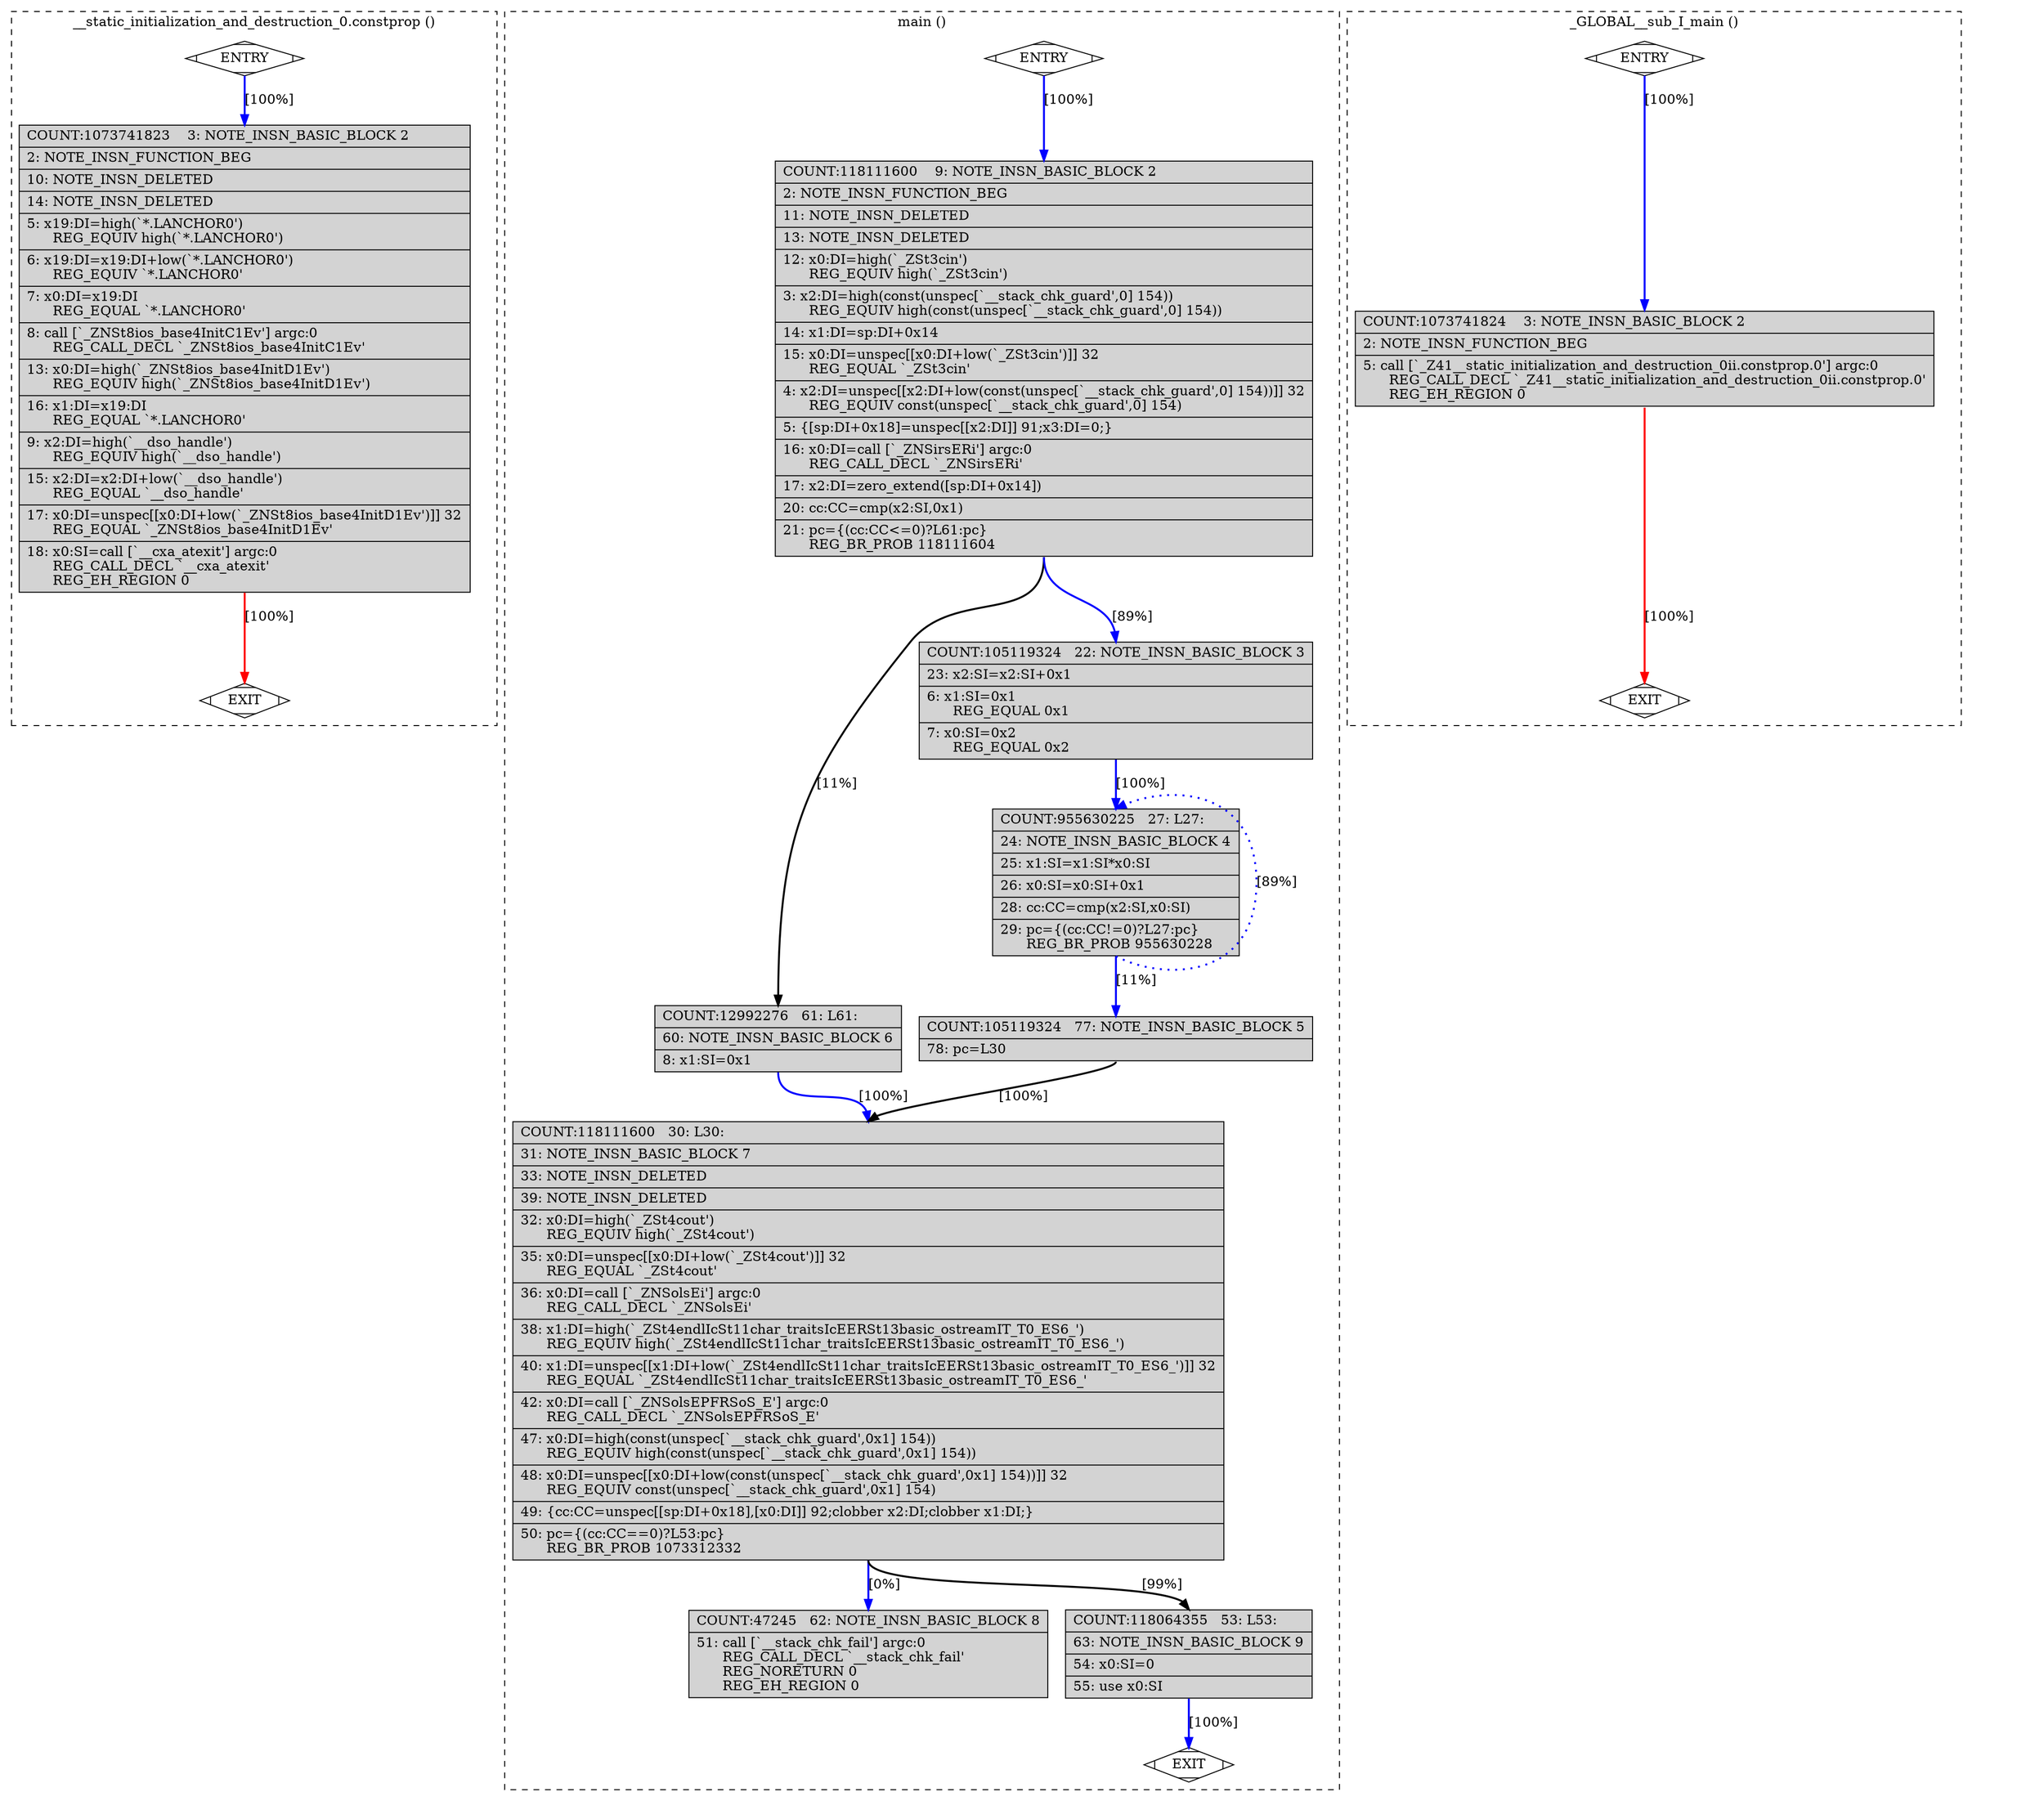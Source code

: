 digraph "a-mul.cpp.296r.ree" {
overlap=false;
subgraph "cluster___static_initialization_and_destruction_0.constprop" {
	style="dashed";
	color="black";
	label="__static_initialization_and_destruction_0.constprop ()";
	fn_2278_basic_block_0 [shape=Mdiamond,style=filled,fillcolor=white,label="ENTRY"];

	fn_2278_basic_block_2 [shape=record,style=filled,fillcolor=lightgrey,label="{COUNT:1073741823\ \ \ \ 3:\ NOTE_INSN_BASIC_BLOCK\ 2\l\
|\ \ \ \ 2:\ NOTE_INSN_FUNCTION_BEG\l\
|\ \ \ 10:\ NOTE_INSN_DELETED\l\
|\ \ \ 14:\ NOTE_INSN_DELETED\l\
|\ \ \ \ 5:\ x19:DI=high(`*.LANCHOR0')\l\
\ \ \ \ \ \ REG_EQUIV\ high(`*.LANCHOR0')\l\
|\ \ \ \ 6:\ x19:DI=x19:DI+low(`*.LANCHOR0')\l\
\ \ \ \ \ \ REG_EQUIV\ `*.LANCHOR0'\l\
|\ \ \ \ 7:\ x0:DI=x19:DI\l\
\ \ \ \ \ \ REG_EQUAL\ `*.LANCHOR0'\l\
|\ \ \ \ 8:\ call\ [`_ZNSt8ios_base4InitC1Ev']\ argc:0\l\
\ \ \ \ \ \ REG_CALL_DECL\ `_ZNSt8ios_base4InitC1Ev'\l\
|\ \ \ 13:\ x0:DI=high(`_ZNSt8ios_base4InitD1Ev')\l\
\ \ \ \ \ \ REG_EQUIV\ high(`_ZNSt8ios_base4InitD1Ev')\l\
|\ \ \ 16:\ x1:DI=x19:DI\l\
\ \ \ \ \ \ REG_EQUAL\ `*.LANCHOR0'\l\
|\ \ \ \ 9:\ x2:DI=high(`__dso_handle')\l\
\ \ \ \ \ \ REG_EQUIV\ high(`__dso_handle')\l\
|\ \ \ 15:\ x2:DI=x2:DI+low(`__dso_handle')\l\
\ \ \ \ \ \ REG_EQUAL\ `__dso_handle'\l\
|\ \ \ 17:\ x0:DI=unspec[[x0:DI+low(`_ZNSt8ios_base4InitD1Ev')]]\ 32\l\
\ \ \ \ \ \ REG_EQUAL\ `_ZNSt8ios_base4InitD1Ev'\l\
|\ \ \ 18:\ x0:SI=call\ [`__cxa_atexit']\ argc:0\l\
\ \ \ \ \ \ REG_CALL_DECL\ `__cxa_atexit'\l\
\ \ \ \ \ \ REG_EH_REGION\ 0\l\
}"];

	fn_2278_basic_block_1 [shape=Mdiamond,style=filled,fillcolor=white,label="EXIT"];

	fn_2278_basic_block_0:s -> fn_2278_basic_block_2:n [style="solid,bold",color=blue,weight=100,constraint=true,label="[100%]"];
	fn_2278_basic_block_2:s -> fn_2278_basic_block_1:n [style="solid,bold",color=red,weight=10,constraint=true,label="[100%]"];
	fn_2278_basic_block_0:s -> fn_2278_basic_block_1:n [style="invis",constraint=true];
}
subgraph "cluster_main" {
	style="dashed";
	color="black";
	label="main ()";
	fn_1776_basic_block_0 [shape=Mdiamond,style=filled,fillcolor=white,label="ENTRY"];

	fn_1776_basic_block_2 [shape=record,style=filled,fillcolor=lightgrey,label="{COUNT:118111600\ \ \ \ 9:\ NOTE_INSN_BASIC_BLOCK\ 2\l\
|\ \ \ \ 2:\ NOTE_INSN_FUNCTION_BEG\l\
|\ \ \ 11:\ NOTE_INSN_DELETED\l\
|\ \ \ 13:\ NOTE_INSN_DELETED\l\
|\ \ \ 12:\ x0:DI=high(`_ZSt3cin')\l\
\ \ \ \ \ \ REG_EQUIV\ high(`_ZSt3cin')\l\
|\ \ \ \ 3:\ x2:DI=high(const(unspec[`__stack_chk_guard',0]\ 154))\l\
\ \ \ \ \ \ REG_EQUIV\ high(const(unspec[`__stack_chk_guard',0]\ 154))\l\
|\ \ \ 14:\ x1:DI=sp:DI+0x14\l\
|\ \ \ 15:\ x0:DI=unspec[[x0:DI+low(`_ZSt3cin')]]\ 32\l\
\ \ \ \ \ \ REG_EQUAL\ `_ZSt3cin'\l\
|\ \ \ \ 4:\ x2:DI=unspec[[x2:DI+low(const(unspec[`__stack_chk_guard',0]\ 154))]]\ 32\l\
\ \ \ \ \ \ REG_EQUIV\ const(unspec[`__stack_chk_guard',0]\ 154)\l\
|\ \ \ \ 5:\ \{[sp:DI+0x18]=unspec[[x2:DI]]\ 91;x3:DI=0;\}\l\
|\ \ \ 16:\ x0:DI=call\ [`_ZNSirsERi']\ argc:0\l\
\ \ \ \ \ \ REG_CALL_DECL\ `_ZNSirsERi'\l\
|\ \ \ 17:\ x2:DI=zero_extend([sp:DI+0x14])\l\
|\ \ \ 20:\ cc:CC=cmp(x2:SI,0x1)\l\
|\ \ \ 21:\ pc=\{(cc:CC\<=0)?L61:pc\}\l\
\ \ \ \ \ \ REG_BR_PROB\ 118111604\l\
}"];

	fn_1776_basic_block_6 [shape=record,style=filled,fillcolor=lightgrey,label="{COUNT:12992276\ \ \ 61:\ L61:\l\
|\ \ \ 60:\ NOTE_INSN_BASIC_BLOCK\ 6\l\
|\ \ \ \ 8:\ x1:SI=0x1\l\
}"];

	fn_1776_basic_block_3 [shape=record,style=filled,fillcolor=lightgrey,label="{COUNT:105119324\ \ \ 22:\ NOTE_INSN_BASIC_BLOCK\ 3\l\
|\ \ \ 23:\ x2:SI=x2:SI+0x1\l\
|\ \ \ \ 6:\ x1:SI=0x1\l\
\ \ \ \ \ \ REG_EQUAL\ 0x1\l\
|\ \ \ \ 7:\ x0:SI=0x2\l\
\ \ \ \ \ \ REG_EQUAL\ 0x2\l\
}"];

	fn_1776_basic_block_4 [shape=record,style=filled,fillcolor=lightgrey,label="{COUNT:955630225\ \ \ 27:\ L27:\l\
|\ \ \ 24:\ NOTE_INSN_BASIC_BLOCK\ 4\l\
|\ \ \ 25:\ x1:SI=x1:SI*x0:SI\l\
|\ \ \ 26:\ x0:SI=x0:SI+0x1\l\
|\ \ \ 28:\ cc:CC=cmp(x2:SI,x0:SI)\l\
|\ \ \ 29:\ pc=\{(cc:CC!=0)?L27:pc\}\l\
\ \ \ \ \ \ REG_BR_PROB\ 955630228\l\
}"];

	fn_1776_basic_block_5 [shape=record,style=filled,fillcolor=lightgrey,label="{COUNT:105119324\ \ \ 77:\ NOTE_INSN_BASIC_BLOCK\ 5\l\
|\ \ \ 78:\ pc=L30\l\
}"];

	fn_1776_basic_block_7 [shape=record,style=filled,fillcolor=lightgrey,label="{COUNT:118111600\ \ \ 30:\ L30:\l\
|\ \ \ 31:\ NOTE_INSN_BASIC_BLOCK\ 7\l\
|\ \ \ 33:\ NOTE_INSN_DELETED\l\
|\ \ \ 39:\ NOTE_INSN_DELETED\l\
|\ \ \ 32:\ x0:DI=high(`_ZSt4cout')\l\
\ \ \ \ \ \ REG_EQUIV\ high(`_ZSt4cout')\l\
|\ \ \ 35:\ x0:DI=unspec[[x0:DI+low(`_ZSt4cout')]]\ 32\l\
\ \ \ \ \ \ REG_EQUAL\ `_ZSt4cout'\l\
|\ \ \ 36:\ x0:DI=call\ [`_ZNSolsEi']\ argc:0\l\
\ \ \ \ \ \ REG_CALL_DECL\ `_ZNSolsEi'\l\
|\ \ \ 38:\ x1:DI=high(`_ZSt4endlIcSt11char_traitsIcEERSt13basic_ostreamIT_T0_ES6_')\l\
\ \ \ \ \ \ REG_EQUIV\ high(`_ZSt4endlIcSt11char_traitsIcEERSt13basic_ostreamIT_T0_ES6_')\l\
|\ \ \ 40:\ x1:DI=unspec[[x1:DI+low(`_ZSt4endlIcSt11char_traitsIcEERSt13basic_ostreamIT_T0_ES6_')]]\ 32\l\
\ \ \ \ \ \ REG_EQUAL\ `_ZSt4endlIcSt11char_traitsIcEERSt13basic_ostreamIT_T0_ES6_'\l\
|\ \ \ 42:\ x0:DI=call\ [`_ZNSolsEPFRSoS_E']\ argc:0\l\
\ \ \ \ \ \ REG_CALL_DECL\ `_ZNSolsEPFRSoS_E'\l\
|\ \ \ 47:\ x0:DI=high(const(unspec[`__stack_chk_guard',0x1]\ 154))\l\
\ \ \ \ \ \ REG_EQUIV\ high(const(unspec[`__stack_chk_guard',0x1]\ 154))\l\
|\ \ \ 48:\ x0:DI=unspec[[x0:DI+low(const(unspec[`__stack_chk_guard',0x1]\ 154))]]\ 32\l\
\ \ \ \ \ \ REG_EQUIV\ const(unspec[`__stack_chk_guard',0x1]\ 154)\l\
|\ \ \ 49:\ \{cc:CC=unspec[[sp:DI+0x18],[x0:DI]]\ 92;clobber\ x2:DI;clobber\ x1:DI;\}\l\
|\ \ \ 50:\ pc=\{(cc:CC==0)?L53:pc\}\l\
\ \ \ \ \ \ REG_BR_PROB\ 1073312332\l\
}"];

	fn_1776_basic_block_8 [shape=record,style=filled,fillcolor=lightgrey,label="{COUNT:47245\ \ \ 62:\ NOTE_INSN_BASIC_BLOCK\ 8\l\
|\ \ \ 51:\ call\ [`__stack_chk_fail']\ argc:0\l\
\ \ \ \ \ \ REG_CALL_DECL\ `__stack_chk_fail'\l\
\ \ \ \ \ \ REG_NORETURN\ 0\l\
\ \ \ \ \ \ REG_EH_REGION\ 0\l\
}"];

	fn_1776_basic_block_9 [shape=record,style=filled,fillcolor=lightgrey,label="{COUNT:118064355\ \ \ 53:\ L53:\l\
|\ \ \ 63:\ NOTE_INSN_BASIC_BLOCK\ 9\l\
|\ \ \ 54:\ x0:SI=0\l\
|\ \ \ 55:\ use\ x0:SI\l\
}"];

	fn_1776_basic_block_1 [shape=Mdiamond,style=filled,fillcolor=white,label="EXIT"];

	fn_1776_basic_block_0:s -> fn_1776_basic_block_2:n [style="solid,bold",color=blue,weight=100,constraint=true,label="[100%]"];
	fn_1776_basic_block_2:s -> fn_1776_basic_block_3:n [style="solid,bold",color=blue,weight=100,constraint=true,label="[89%]"];
	fn_1776_basic_block_2:s -> fn_1776_basic_block_6:n [style="solid,bold",color=black,weight=10,constraint=true,label="[11%]"];
	fn_1776_basic_block_3:s -> fn_1776_basic_block_4:n [style="solid,bold",color=blue,weight=100,constraint=true,label="[100%]"];
	fn_1776_basic_block_4:s -> fn_1776_basic_block_4:n [style="dotted,bold",color=blue,weight=10,constraint=false,label="[89%]"];
	fn_1776_basic_block_4:s -> fn_1776_basic_block_5:n [style="solid,bold",color=blue,weight=100,constraint=true,label="[11%]"];
	fn_1776_basic_block_5:s -> fn_1776_basic_block_7:n [style="solid,bold",color=black,weight=10,constraint=true,label="[100%]"];
	fn_1776_basic_block_6:s -> fn_1776_basic_block_7:n [style="solid,bold",color=blue,weight=100,constraint=true,label="[100%]"];
	fn_1776_basic_block_7:s -> fn_1776_basic_block_9:n [style="solid,bold",color=black,weight=10,constraint=true,label="[99%]"];
	fn_1776_basic_block_7:s -> fn_1776_basic_block_8:n [style="solid,bold",color=blue,weight=100,constraint=true,label="[0%]"];
	fn_1776_basic_block_9:s -> fn_1776_basic_block_1:n [style="solid,bold",color=blue,weight=100,constraint=true,label="[100%]"];
	fn_1776_basic_block_0:s -> fn_1776_basic_block_1:n [style="invis",constraint=true];
}
subgraph "cluster__GLOBAL__sub_I_main" {
	style="dashed";
	color="black";
	label="_GLOBAL__sub_I_main ()";
	fn_2277_basic_block_0 [shape=Mdiamond,style=filled,fillcolor=white,label="ENTRY"];

	fn_2277_basic_block_2 [shape=record,style=filled,fillcolor=lightgrey,label="{COUNT:1073741824\ \ \ \ 3:\ NOTE_INSN_BASIC_BLOCK\ 2\l\
|\ \ \ \ 2:\ NOTE_INSN_FUNCTION_BEG\l\
|\ \ \ \ 5:\ call\ [`_Z41__static_initialization_and_destruction_0ii.constprop.0']\ argc:0\l\
\ \ \ \ \ \ REG_CALL_DECL\ `_Z41__static_initialization_and_destruction_0ii.constprop.0'\l\
\ \ \ \ \ \ REG_EH_REGION\ 0\l\
}"];

	fn_2277_basic_block_1 [shape=Mdiamond,style=filled,fillcolor=white,label="EXIT"];

	fn_2277_basic_block_0:s -> fn_2277_basic_block_2:n [style="solid,bold",color=blue,weight=100,constraint=true,label="[100%]"];
	fn_2277_basic_block_2:s -> fn_2277_basic_block_1:n [style="solid,bold",color=red,weight=10,constraint=true,label="[100%]"];
	fn_2277_basic_block_0:s -> fn_2277_basic_block_1:n [style="invis",constraint=true];
}
}
